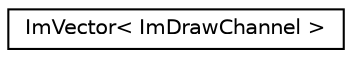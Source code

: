 digraph "Graphical Class Hierarchy"
{
  edge [fontname="Helvetica",fontsize="10",labelfontname="Helvetica",labelfontsize="10"];
  node [fontname="Helvetica",fontsize="10",shape=record];
  rankdir="LR";
  Node0 [label="ImVector\< ImDrawChannel \>",height=0.2,width=0.4,color="black", fillcolor="white", style="filled",URL="$structImVector.html"];
}

